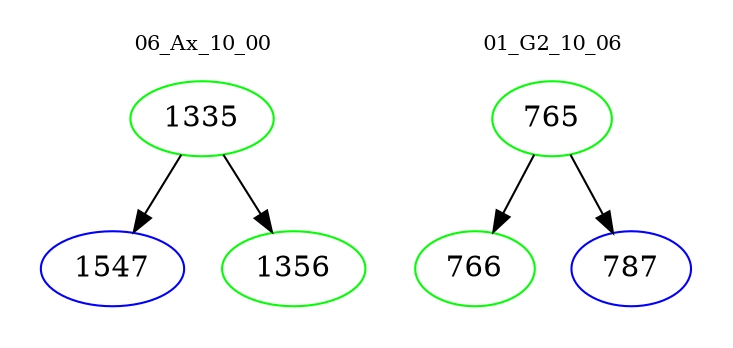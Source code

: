 digraph{
subgraph cluster_0 {
color = white
label = "06_Ax_10_00";
fontsize=10;
T0_1335 [label="1335", color="green"]
T0_1335 -> T0_1547 [color="black"]
T0_1547 [label="1547", color="blue"]
T0_1335 -> T0_1356 [color="black"]
T0_1356 [label="1356", color="green"]
}
subgraph cluster_1 {
color = white
label = "01_G2_10_06";
fontsize=10;
T1_765 [label="765", color="green"]
T1_765 -> T1_766 [color="black"]
T1_766 [label="766", color="green"]
T1_765 -> T1_787 [color="black"]
T1_787 [label="787", color="blue"]
}
}

